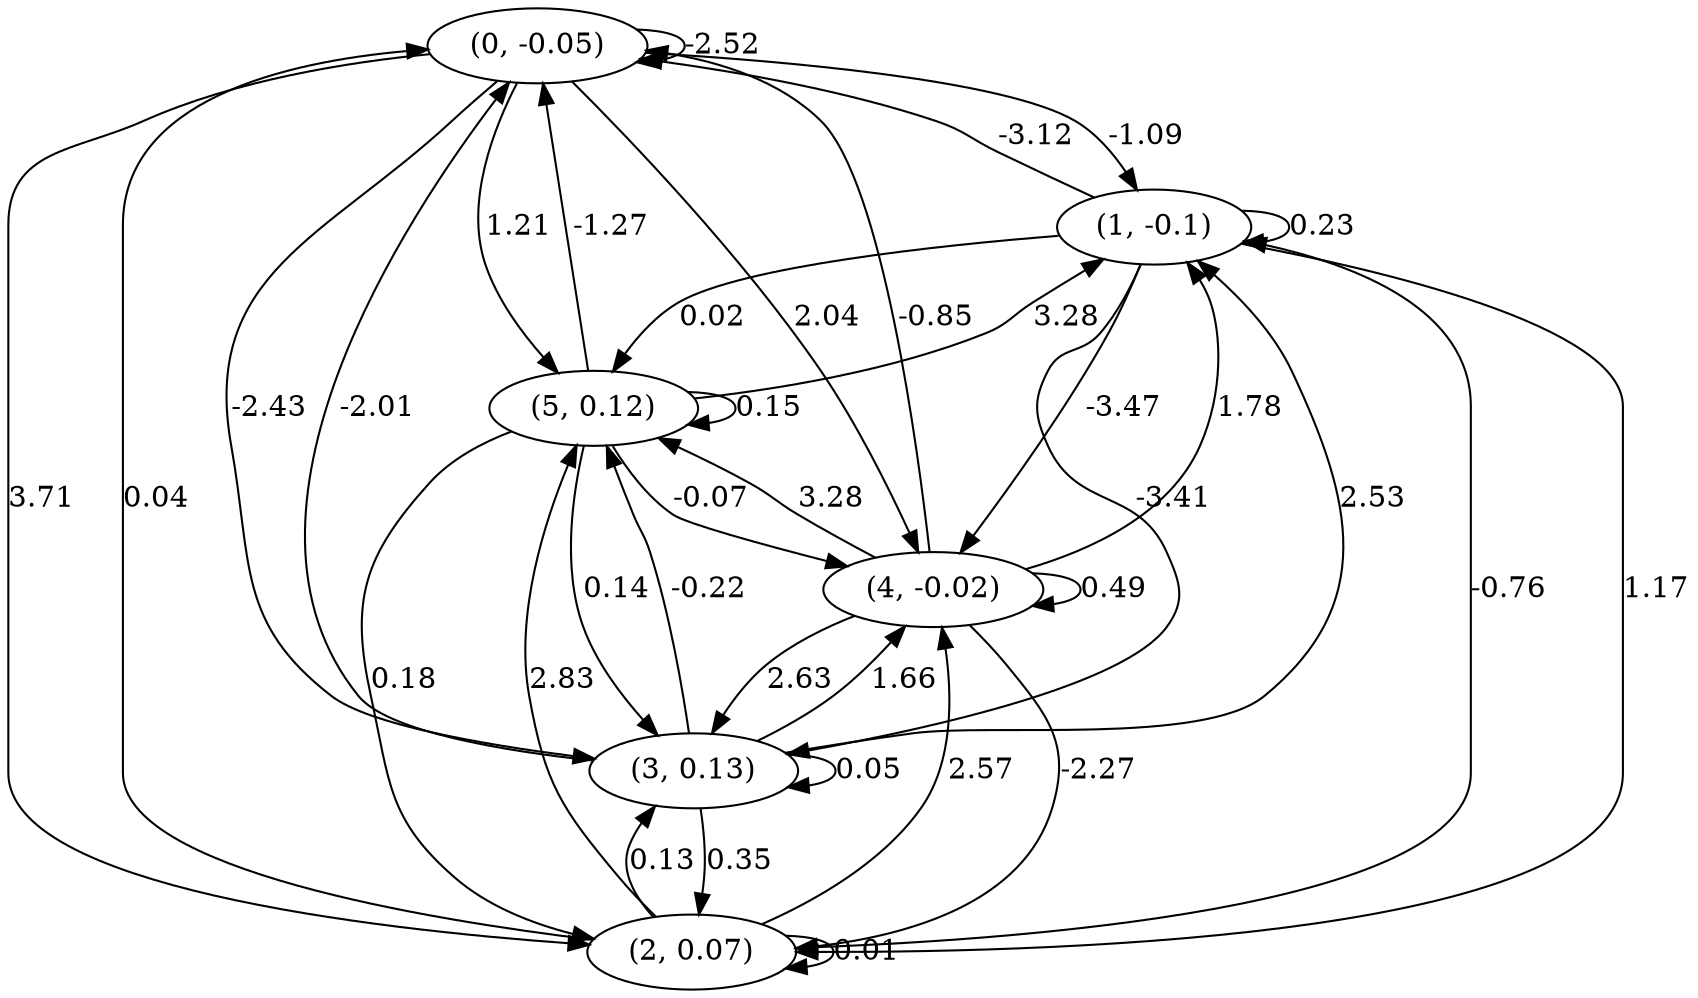 digraph {
    0 [ label = "(0, -0.05)" ]
    1 [ label = "(1, -0.1)" ]
    2 [ label = "(2, 0.07)" ]
    3 [ label = "(3, 0.13)" ]
    4 [ label = "(4, -0.02)" ]
    5 [ label = "(5, 0.12)" ]
    0 -> 0 [ label = "-2.52" ]
    1 -> 1 [ label = "0.23" ]
    2 -> 2 [ label = "0.01" ]
    3 -> 3 [ label = "0.05" ]
    4 -> 4 [ label = "0.49" ]
    5 -> 5 [ label = "0.15" ]
    1 -> 0 [ label = "-3.12" ]
    2 -> 0 [ label = "0.04" ]
    3 -> 0 [ label = "-2.01" ]
    4 -> 0 [ label = "-0.85" ]
    5 -> 0 [ label = "-1.27" ]
    0 -> 1 [ label = "-1.09" ]
    2 -> 1 [ label = "-0.76" ]
    3 -> 1 [ label = "2.53" ]
    4 -> 1 [ label = "1.78" ]
    5 -> 1 [ label = "3.28" ]
    0 -> 2 [ label = "3.71" ]
    1 -> 2 [ label = "1.17" ]
    3 -> 2 [ label = "0.35" ]
    4 -> 2 [ label = "-2.27" ]
    5 -> 2 [ label = "0.18" ]
    0 -> 3 [ label = "-2.43" ]
    1 -> 3 [ label = "-3.41" ]
    2 -> 3 [ label = "0.13" ]
    4 -> 3 [ label = "2.63" ]
    5 -> 3 [ label = "0.14" ]
    0 -> 4 [ label = "2.04" ]
    1 -> 4 [ label = "-3.47" ]
    2 -> 4 [ label = "2.57" ]
    3 -> 4 [ label = "1.66" ]
    5 -> 4 [ label = "-0.07" ]
    0 -> 5 [ label = "1.21" ]
    1 -> 5 [ label = "0.02" ]
    2 -> 5 [ label = "2.83" ]
    3 -> 5 [ label = "-0.22" ]
    4 -> 5 [ label = "3.28" ]
}

